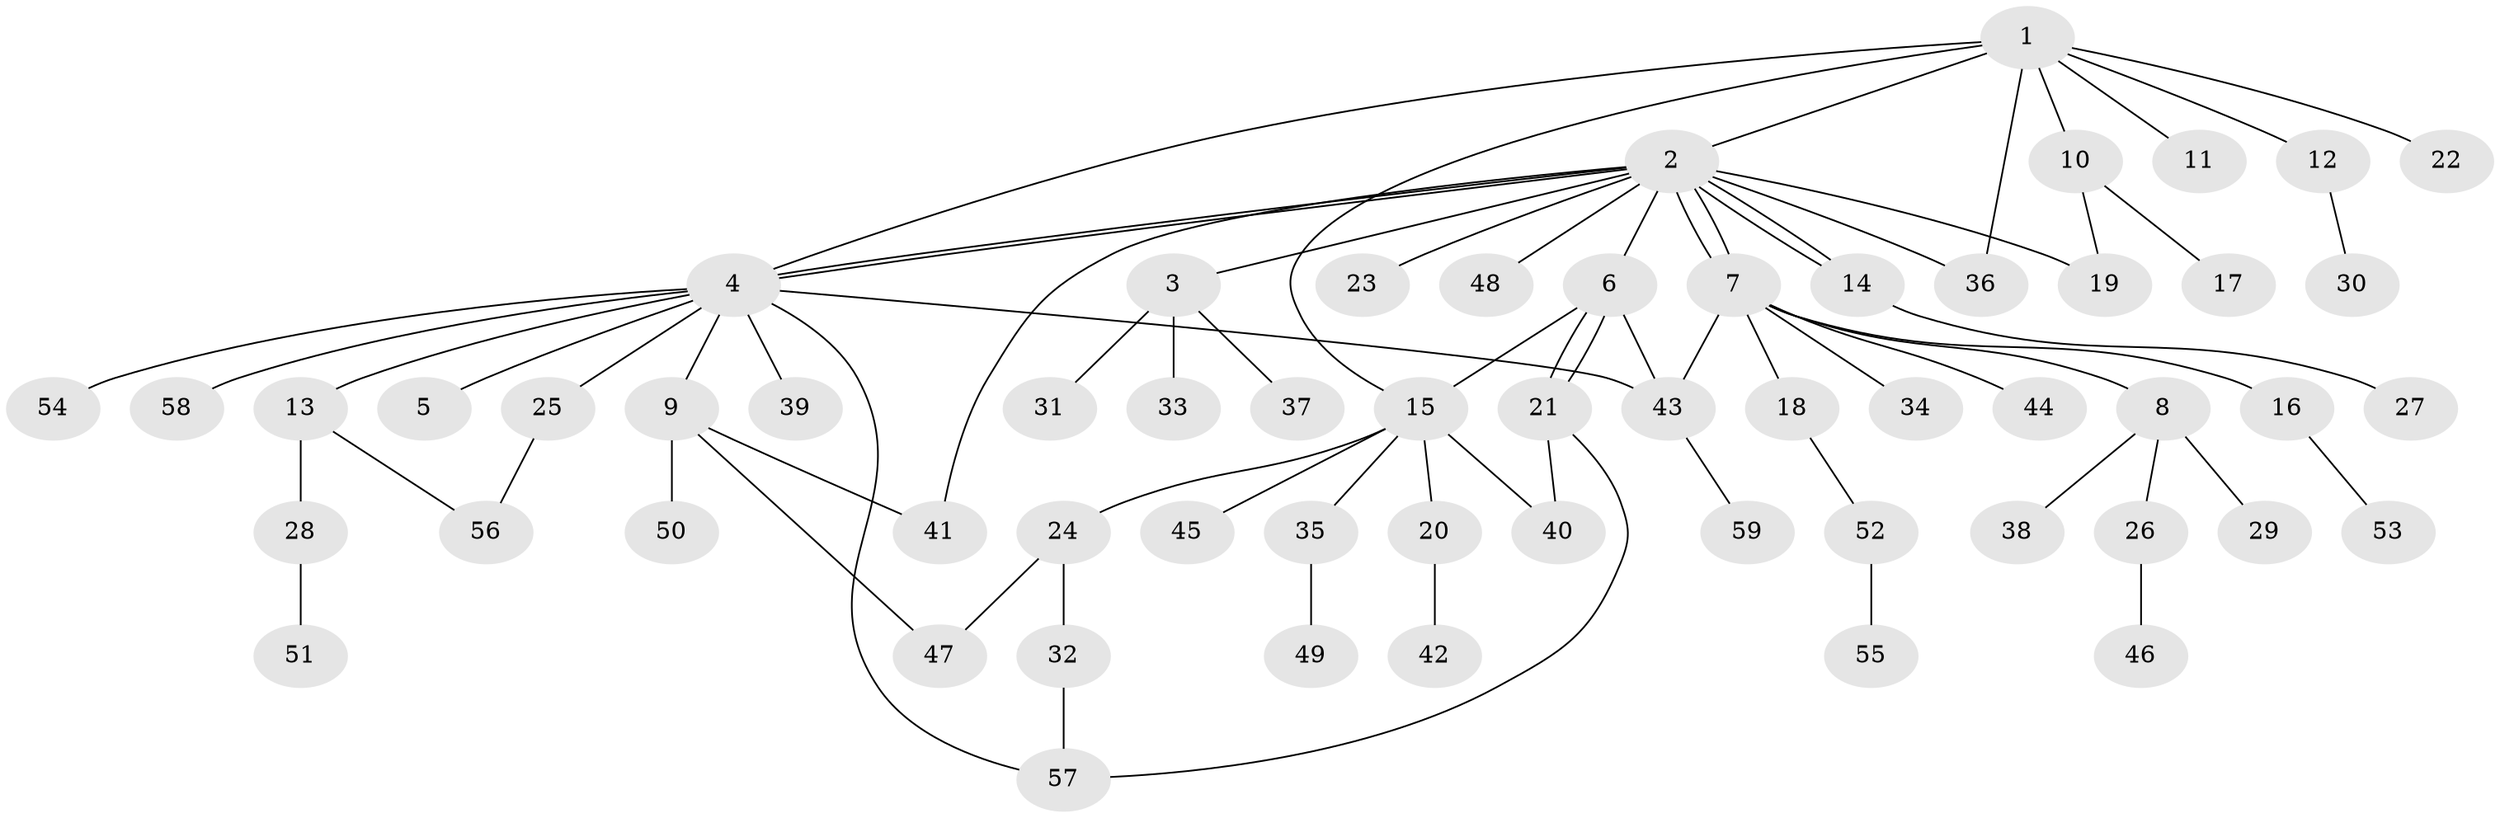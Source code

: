 // coarse degree distribution, {1: 0.8695652173913043, 12: 0.043478260869565216, 2: 0.043478260869565216, 10: 0.043478260869565216}
// Generated by graph-tools (version 1.1) at 2025/51/03/04/25 21:51:27]
// undirected, 59 vertices, 74 edges
graph export_dot {
graph [start="1"]
  node [color=gray90,style=filled];
  1;
  2;
  3;
  4;
  5;
  6;
  7;
  8;
  9;
  10;
  11;
  12;
  13;
  14;
  15;
  16;
  17;
  18;
  19;
  20;
  21;
  22;
  23;
  24;
  25;
  26;
  27;
  28;
  29;
  30;
  31;
  32;
  33;
  34;
  35;
  36;
  37;
  38;
  39;
  40;
  41;
  42;
  43;
  44;
  45;
  46;
  47;
  48;
  49;
  50;
  51;
  52;
  53;
  54;
  55;
  56;
  57;
  58;
  59;
  1 -- 2;
  1 -- 4;
  1 -- 10;
  1 -- 11;
  1 -- 12;
  1 -- 15;
  1 -- 22;
  1 -- 36;
  2 -- 3;
  2 -- 4;
  2 -- 4;
  2 -- 6;
  2 -- 7;
  2 -- 7;
  2 -- 14;
  2 -- 14;
  2 -- 19;
  2 -- 23;
  2 -- 36;
  2 -- 41;
  2 -- 48;
  3 -- 31;
  3 -- 33;
  3 -- 37;
  4 -- 5;
  4 -- 9;
  4 -- 13;
  4 -- 25;
  4 -- 39;
  4 -- 43;
  4 -- 54;
  4 -- 57;
  4 -- 58;
  6 -- 15;
  6 -- 21;
  6 -- 21;
  6 -- 43;
  7 -- 8;
  7 -- 16;
  7 -- 18;
  7 -- 34;
  7 -- 43;
  7 -- 44;
  8 -- 26;
  8 -- 29;
  8 -- 38;
  9 -- 41;
  9 -- 47;
  9 -- 50;
  10 -- 17;
  10 -- 19;
  12 -- 30;
  13 -- 28;
  13 -- 56;
  14 -- 27;
  15 -- 20;
  15 -- 24;
  15 -- 35;
  15 -- 40;
  15 -- 45;
  16 -- 53;
  18 -- 52;
  20 -- 42;
  21 -- 40;
  21 -- 57;
  24 -- 32;
  24 -- 47;
  25 -- 56;
  26 -- 46;
  28 -- 51;
  32 -- 57;
  35 -- 49;
  43 -- 59;
  52 -- 55;
}
